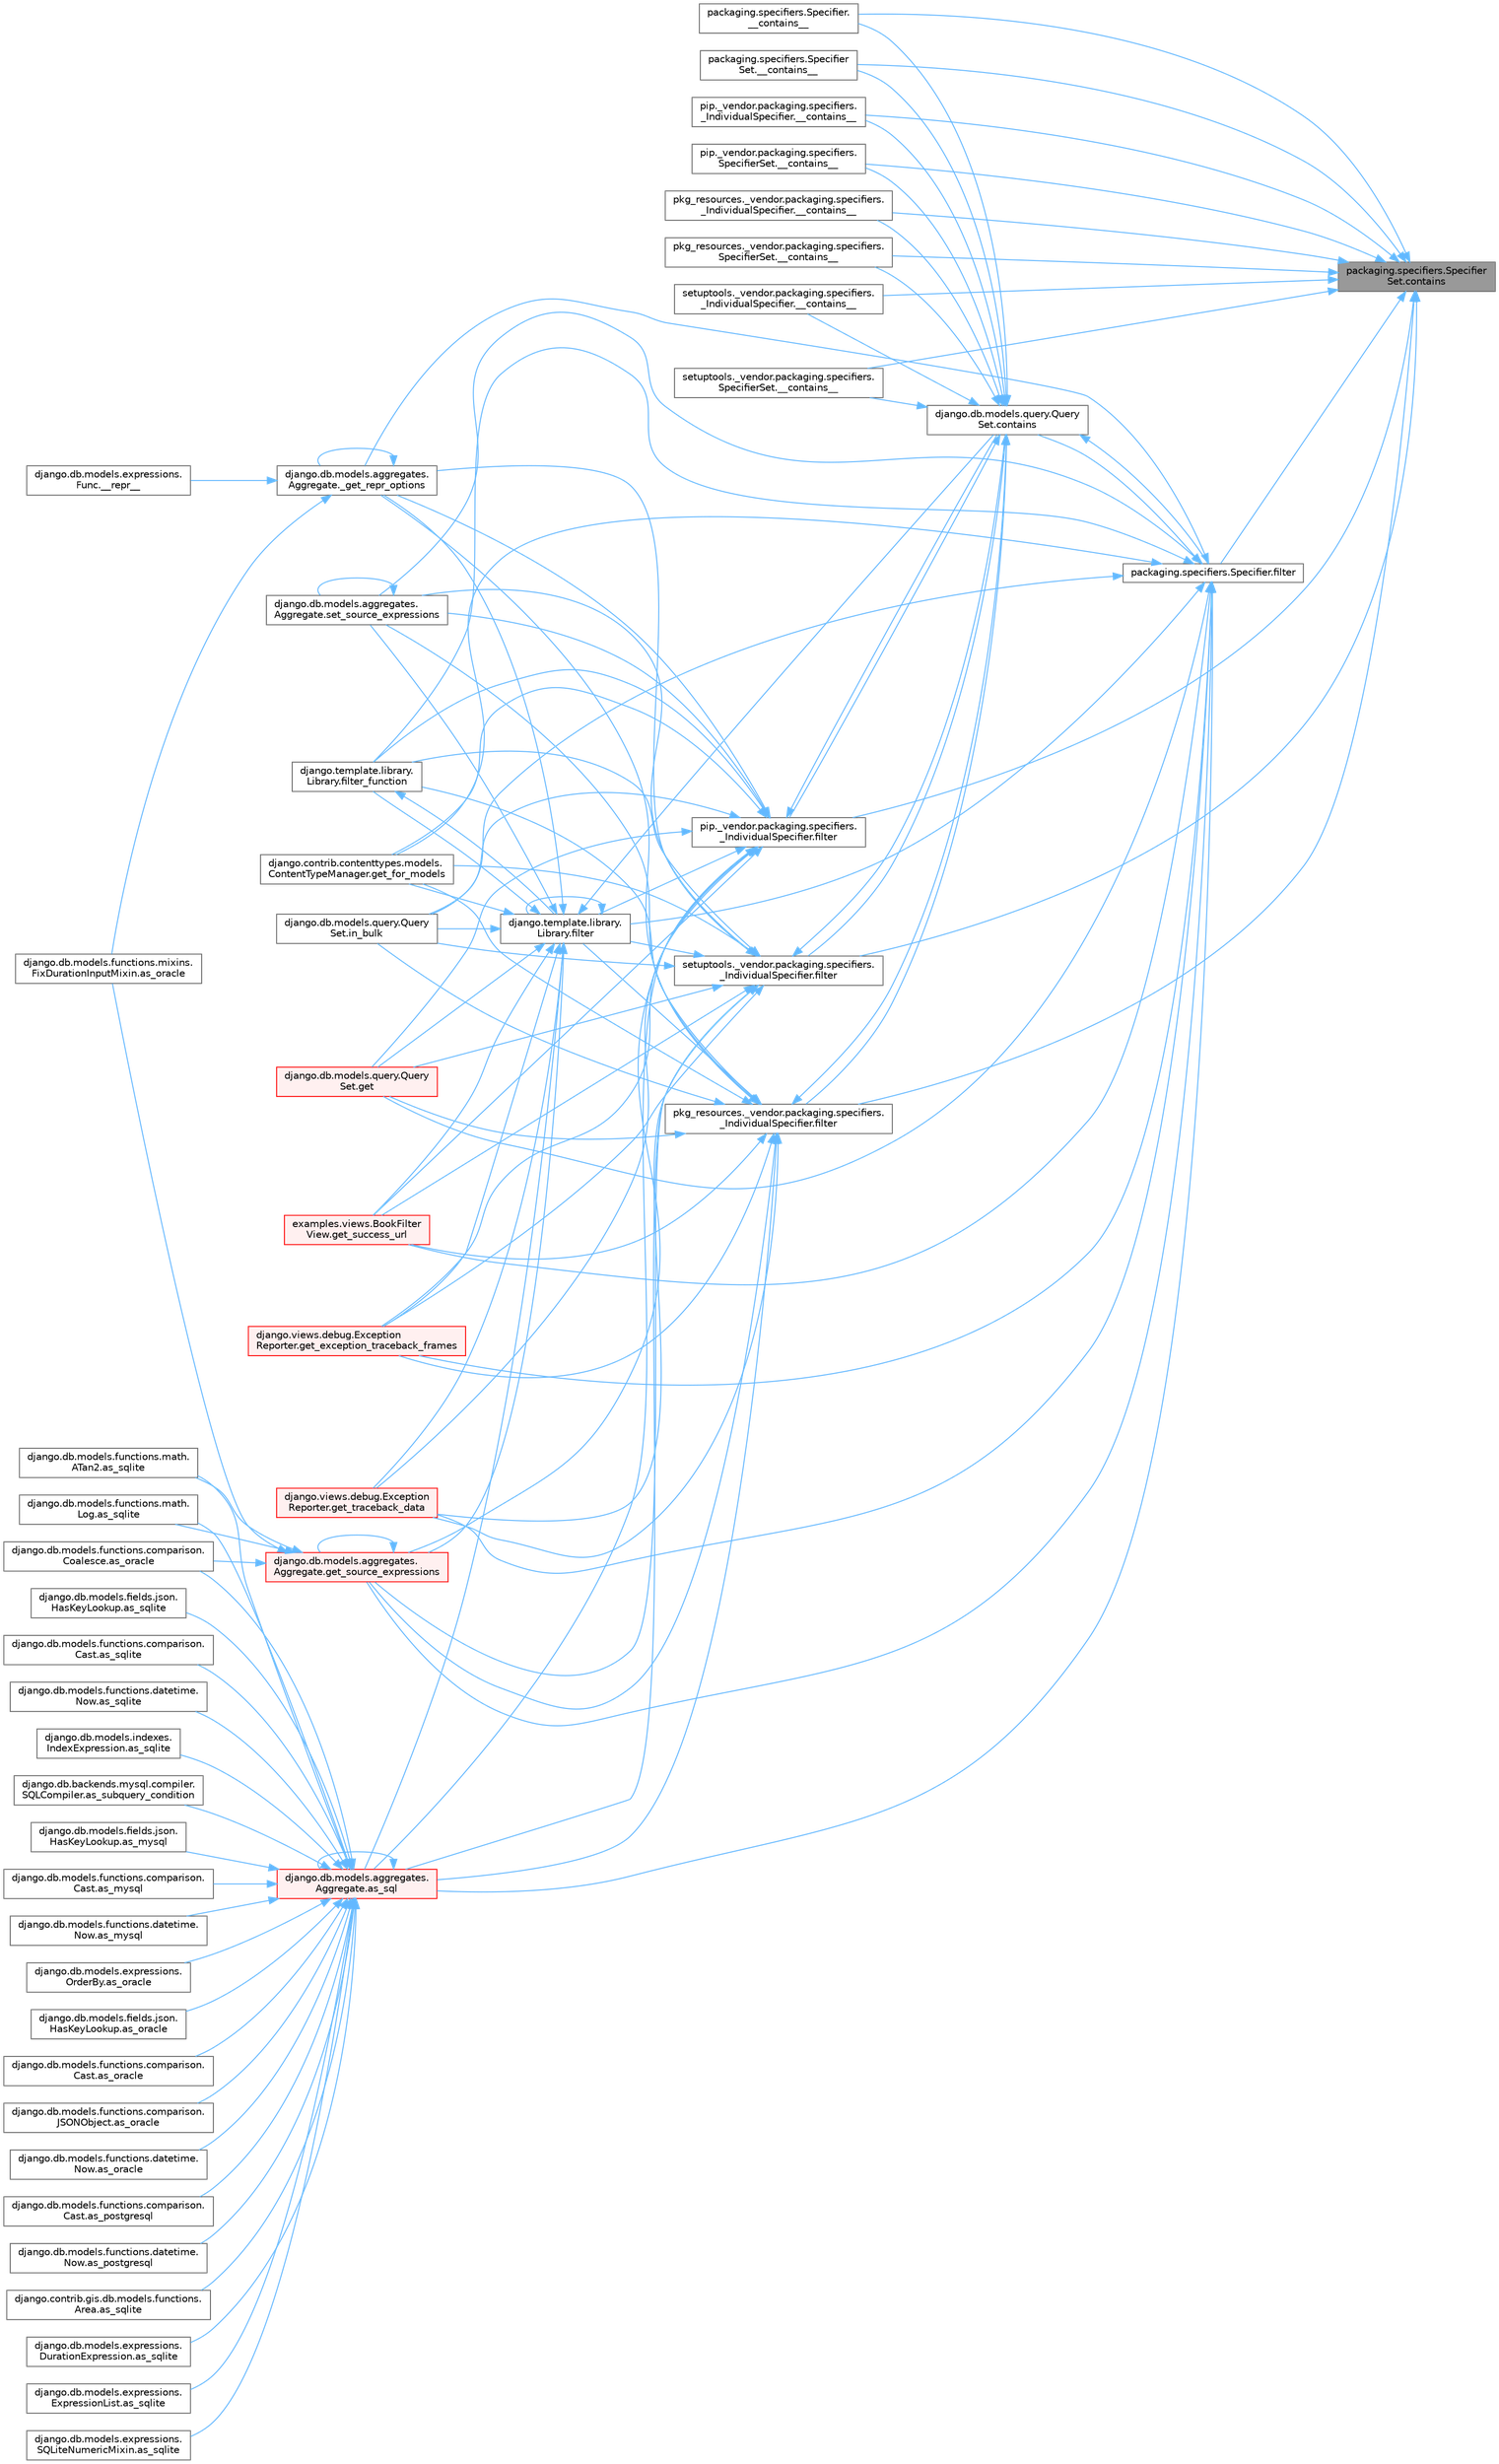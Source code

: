 digraph "packaging.specifiers.SpecifierSet.contains"
{
 // LATEX_PDF_SIZE
  bgcolor="transparent";
  edge [fontname=Helvetica,fontsize=10,labelfontname=Helvetica,labelfontsize=10];
  node [fontname=Helvetica,fontsize=10,shape=box,height=0.2,width=0.4];
  rankdir="RL";
  Node1 [id="Node000001",label="packaging.specifiers.Specifier\lSet.contains",height=0.2,width=0.4,color="gray40", fillcolor="grey60", style="filled", fontcolor="black",tooltip=" "];
  Node1 -> Node2 [id="edge1_Node000001_Node000002",dir="back",color="steelblue1",style="solid",tooltip=" "];
  Node2 [id="Node000002",label="packaging.specifiers.Specifier.\l__contains__",height=0.2,width=0.4,color="grey40", fillcolor="white", style="filled",URL="$classpackaging_1_1specifiers_1_1_specifier.html#adc6d0f14bb1eff89499eea42047f3ba1",tooltip=" "];
  Node1 -> Node3 [id="edge2_Node000001_Node000003",dir="back",color="steelblue1",style="solid",tooltip=" "];
  Node3 [id="Node000003",label="packaging.specifiers.Specifier\lSet.__contains__",height=0.2,width=0.4,color="grey40", fillcolor="white", style="filled",URL="$classpackaging_1_1specifiers_1_1_specifier_set.html#afe431232e3df02a4ebec8ed882319eb4",tooltip=" "];
  Node1 -> Node4 [id="edge3_Node000001_Node000004",dir="back",color="steelblue1",style="solid",tooltip=" "];
  Node4 [id="Node000004",label="pip._vendor.packaging.specifiers.\l_IndividualSpecifier.__contains__",height=0.2,width=0.4,color="grey40", fillcolor="white", style="filled",URL="$classpip_1_1__vendor_1_1packaging_1_1specifiers_1_1___individual_specifier.html#a838b430af2f5ab5d2241a7c0bdd0e99e",tooltip=" "];
  Node1 -> Node5 [id="edge4_Node000001_Node000005",dir="back",color="steelblue1",style="solid",tooltip=" "];
  Node5 [id="Node000005",label="pip._vendor.packaging.specifiers.\lSpecifierSet.__contains__",height=0.2,width=0.4,color="grey40", fillcolor="white", style="filled",URL="$classpip_1_1__vendor_1_1packaging_1_1specifiers_1_1_specifier_set.html#a6129bfedcd20834661d4883f7fbaed86",tooltip=" "];
  Node1 -> Node6 [id="edge5_Node000001_Node000006",dir="back",color="steelblue1",style="solid",tooltip=" "];
  Node6 [id="Node000006",label="pkg_resources._vendor.packaging.specifiers.\l_IndividualSpecifier.__contains__",height=0.2,width=0.4,color="grey40", fillcolor="white", style="filled",URL="$classpkg__resources_1_1__vendor_1_1packaging_1_1specifiers_1_1___individual_specifier.html#a2370a23a1faa6987b992d9e69069aa6b",tooltip=" "];
  Node1 -> Node7 [id="edge6_Node000001_Node000007",dir="back",color="steelblue1",style="solid",tooltip=" "];
  Node7 [id="Node000007",label="pkg_resources._vendor.packaging.specifiers.\lSpecifierSet.__contains__",height=0.2,width=0.4,color="grey40", fillcolor="white", style="filled",URL="$classpkg__resources_1_1__vendor_1_1packaging_1_1specifiers_1_1_specifier_set.html#aad5022ca5dea895ec350e338ba308529",tooltip=" "];
  Node1 -> Node8 [id="edge7_Node000001_Node000008",dir="back",color="steelblue1",style="solid",tooltip=" "];
  Node8 [id="Node000008",label="setuptools._vendor.packaging.specifiers.\l_IndividualSpecifier.__contains__",height=0.2,width=0.4,color="grey40", fillcolor="white", style="filled",URL="$classsetuptools_1_1__vendor_1_1packaging_1_1specifiers_1_1___individual_specifier.html#aff90cdb7b48e1e261461d10f6bbe8c5e",tooltip=" "];
  Node1 -> Node9 [id="edge8_Node000001_Node000009",dir="back",color="steelblue1",style="solid",tooltip=" "];
  Node9 [id="Node000009",label="setuptools._vendor.packaging.specifiers.\lSpecifierSet.__contains__",height=0.2,width=0.4,color="grey40", fillcolor="white", style="filled",URL="$classsetuptools_1_1__vendor_1_1packaging_1_1specifiers_1_1_specifier_set.html#a44a6f0f6a924c5c4fb150fff13c089c6",tooltip=" "];
  Node1 -> Node10 [id="edge9_Node000001_Node000010",dir="back",color="steelblue1",style="solid",tooltip=" "];
  Node10 [id="Node000010",label="packaging.specifiers.Specifier.filter",height=0.2,width=0.4,color="grey40", fillcolor="white", style="filled",URL="$classpackaging_1_1specifiers_1_1_specifier.html#a22d9e14c5343d89e742b098b6d7997f7",tooltip=" "];
  Node10 -> Node11 [id="edge10_Node000010_Node000011",dir="back",color="steelblue1",style="solid",tooltip=" "];
  Node11 [id="Node000011",label="django.db.models.aggregates.\lAggregate._get_repr_options",height=0.2,width=0.4,color="grey40", fillcolor="white", style="filled",URL="$classdjango_1_1db_1_1models_1_1aggregates_1_1_aggregate.html#a9256cb09b47d2922447ef2d7e78a9cc7",tooltip=" "];
  Node11 -> Node12 [id="edge11_Node000011_Node000012",dir="back",color="steelblue1",style="solid",tooltip=" "];
  Node12 [id="Node000012",label="django.db.models.expressions.\lFunc.__repr__",height=0.2,width=0.4,color="grey40", fillcolor="white", style="filled",URL="$classdjango_1_1db_1_1models_1_1expressions_1_1_func.html#ad1ef3800339ee0fc7cb10de00f83dc79",tooltip=" "];
  Node11 -> Node11 [id="edge12_Node000011_Node000011",dir="back",color="steelblue1",style="solid",tooltip=" "];
  Node11 -> Node13 [id="edge13_Node000011_Node000013",dir="back",color="steelblue1",style="solid",tooltip=" "];
  Node13 [id="Node000013",label="django.db.models.functions.mixins.\lFixDurationInputMixin.as_oracle",height=0.2,width=0.4,color="grey40", fillcolor="white", style="filled",URL="$classdjango_1_1db_1_1models_1_1functions_1_1mixins_1_1_fix_duration_input_mixin.html#a2e5d6957724a89d03541cc897b6e6e53",tooltip=" "];
  Node10 -> Node14 [id="edge14_Node000010_Node000014",dir="back",color="steelblue1",style="solid",tooltip=" "];
  Node14 [id="Node000014",label="django.db.models.aggregates.\lAggregate.as_sql",height=0.2,width=0.4,color="red", fillcolor="#FFF0F0", style="filled",URL="$classdjango_1_1db_1_1models_1_1aggregates_1_1_aggregate.html#aeb213202f480fabf5956d513efab08d6",tooltip=" "];
  Node14 -> Node15 [id="edge15_Node000014_Node000015",dir="back",color="steelblue1",style="solid",tooltip=" "];
  Node15 [id="Node000015",label="django.db.models.fields.json.\lHasKeyLookup.as_mysql",height=0.2,width=0.4,color="grey40", fillcolor="white", style="filled",URL="$classdjango_1_1db_1_1models_1_1fields_1_1json_1_1_has_key_lookup.html#a10f67427287f2c0ea32513ca6f481e96",tooltip=" "];
  Node14 -> Node16 [id="edge16_Node000014_Node000016",dir="back",color="steelblue1",style="solid",tooltip=" "];
  Node16 [id="Node000016",label="django.db.models.functions.comparison.\lCast.as_mysql",height=0.2,width=0.4,color="grey40", fillcolor="white", style="filled",URL="$classdjango_1_1db_1_1models_1_1functions_1_1comparison_1_1_cast.html#a447737891e955909c6a381529a67a84e",tooltip=" "];
  Node14 -> Node17 [id="edge17_Node000014_Node000017",dir="back",color="steelblue1",style="solid",tooltip=" "];
  Node17 [id="Node000017",label="django.db.models.functions.datetime.\lNow.as_mysql",height=0.2,width=0.4,color="grey40", fillcolor="white", style="filled",URL="$classdjango_1_1db_1_1models_1_1functions_1_1datetime_1_1_now.html#a070a9334fb198086c0c4e96e9725d92b",tooltip=" "];
  Node14 -> Node18 [id="edge18_Node000014_Node000018",dir="back",color="steelblue1",style="solid",tooltip=" "];
  Node18 [id="Node000018",label="django.db.models.expressions.\lOrderBy.as_oracle",height=0.2,width=0.4,color="grey40", fillcolor="white", style="filled",URL="$classdjango_1_1db_1_1models_1_1expressions_1_1_order_by.html#af9b6ede9b0df85d6bcf54f983b3a8f6a",tooltip=" "];
  Node14 -> Node19 [id="edge19_Node000014_Node000019",dir="back",color="steelblue1",style="solid",tooltip=" "];
  Node19 [id="Node000019",label="django.db.models.fields.json.\lHasKeyLookup.as_oracle",height=0.2,width=0.4,color="grey40", fillcolor="white", style="filled",URL="$classdjango_1_1db_1_1models_1_1fields_1_1json_1_1_has_key_lookup.html#afbb88aa4fb23b3ec3acdc695c2f52398",tooltip=" "];
  Node14 -> Node20 [id="edge20_Node000014_Node000020",dir="back",color="steelblue1",style="solid",tooltip=" "];
  Node20 [id="Node000020",label="django.db.models.functions.comparison.\lCast.as_oracle",height=0.2,width=0.4,color="grey40", fillcolor="white", style="filled",URL="$classdjango_1_1db_1_1models_1_1functions_1_1comparison_1_1_cast.html#ad466cd7ca85dc257d9e2718f41a263ec",tooltip=" "];
  Node14 -> Node21 [id="edge21_Node000014_Node000021",dir="back",color="steelblue1",style="solid",tooltip=" "];
  Node21 [id="Node000021",label="django.db.models.functions.comparison.\lCoalesce.as_oracle",height=0.2,width=0.4,color="grey40", fillcolor="white", style="filled",URL="$classdjango_1_1db_1_1models_1_1functions_1_1comparison_1_1_coalesce.html#a1bbeea180ef3ef4d8ba5d51d33d6ef85",tooltip=" "];
  Node14 -> Node22 [id="edge22_Node000014_Node000022",dir="back",color="steelblue1",style="solid",tooltip=" "];
  Node22 [id="Node000022",label="django.db.models.functions.comparison.\lJSONObject.as_oracle",height=0.2,width=0.4,color="grey40", fillcolor="white", style="filled",URL="$classdjango_1_1db_1_1models_1_1functions_1_1comparison_1_1_j_s_o_n_object.html#a4b4fa1161d27b0a9bbbdd0370e9af364",tooltip=" "];
  Node14 -> Node23 [id="edge23_Node000014_Node000023",dir="back",color="steelblue1",style="solid",tooltip=" "];
  Node23 [id="Node000023",label="django.db.models.functions.datetime.\lNow.as_oracle",height=0.2,width=0.4,color="grey40", fillcolor="white", style="filled",URL="$classdjango_1_1db_1_1models_1_1functions_1_1datetime_1_1_now.html#ad5e1ae918a5c4d39f675f98280440538",tooltip=" "];
  Node14 -> Node24 [id="edge24_Node000014_Node000024",dir="back",color="steelblue1",style="solid",tooltip=" "];
  Node24 [id="Node000024",label="django.db.models.functions.comparison.\lCast.as_postgresql",height=0.2,width=0.4,color="grey40", fillcolor="white", style="filled",URL="$classdjango_1_1db_1_1models_1_1functions_1_1comparison_1_1_cast.html#ae51aa6aa6fe8ca7064d8bca2f8e05188",tooltip=" "];
  Node14 -> Node25 [id="edge25_Node000014_Node000025",dir="back",color="steelblue1",style="solid",tooltip=" "];
  Node25 [id="Node000025",label="django.db.models.functions.datetime.\lNow.as_postgresql",height=0.2,width=0.4,color="grey40", fillcolor="white", style="filled",URL="$classdjango_1_1db_1_1models_1_1functions_1_1datetime_1_1_now.html#af1402a88867fc6d69f3f56f655f37fca",tooltip=" "];
  Node14 -> Node14 [id="edge26_Node000014_Node000014",dir="back",color="steelblue1",style="solid",tooltip=" "];
  Node14 -> Node26 [id="edge27_Node000014_Node000026",dir="back",color="steelblue1",style="solid",tooltip=" "];
  Node26 [id="Node000026",label="django.contrib.gis.db.models.functions.\lArea.as_sqlite",height=0.2,width=0.4,color="grey40", fillcolor="white", style="filled",URL="$classdjango_1_1contrib_1_1gis_1_1db_1_1models_1_1functions_1_1_area.html#ab8bfa3d35d4368e04318069dd28bd2ca",tooltip=" "];
  Node14 -> Node27 [id="edge28_Node000014_Node000027",dir="back",color="steelblue1",style="solid",tooltip=" "];
  Node27 [id="Node000027",label="django.db.models.expressions.\lDurationExpression.as_sqlite",height=0.2,width=0.4,color="grey40", fillcolor="white", style="filled",URL="$classdjango_1_1db_1_1models_1_1expressions_1_1_duration_expression.html#a5f33f70ca03904ce9b2e9824652e9fff",tooltip=" "];
  Node14 -> Node28 [id="edge29_Node000014_Node000028",dir="back",color="steelblue1",style="solid",tooltip=" "];
  Node28 [id="Node000028",label="django.db.models.expressions.\lExpressionList.as_sqlite",height=0.2,width=0.4,color="grey40", fillcolor="white", style="filled",URL="$classdjango_1_1db_1_1models_1_1expressions_1_1_expression_list.html#ae577275a98dec786535830e8d24aa13e",tooltip=" "];
  Node14 -> Node29 [id="edge30_Node000014_Node000029",dir="back",color="steelblue1",style="solid",tooltip=" "];
  Node29 [id="Node000029",label="django.db.models.expressions.\lSQLiteNumericMixin.as_sqlite",height=0.2,width=0.4,color="grey40", fillcolor="white", style="filled",URL="$classdjango_1_1db_1_1models_1_1expressions_1_1_s_q_lite_numeric_mixin.html#a7c649b97074b00e095c4ee2b3bc62482",tooltip=" "];
  Node14 -> Node30 [id="edge31_Node000014_Node000030",dir="back",color="steelblue1",style="solid",tooltip=" "];
  Node30 [id="Node000030",label="django.db.models.fields.json.\lHasKeyLookup.as_sqlite",height=0.2,width=0.4,color="grey40", fillcolor="white", style="filled",URL="$classdjango_1_1db_1_1models_1_1fields_1_1json_1_1_has_key_lookup.html#aaa01efd0fa197e203c40f6f05b000141",tooltip=" "];
  Node14 -> Node31 [id="edge32_Node000014_Node000031",dir="back",color="steelblue1",style="solid",tooltip=" "];
  Node31 [id="Node000031",label="django.db.models.functions.comparison.\lCast.as_sqlite",height=0.2,width=0.4,color="grey40", fillcolor="white", style="filled",URL="$classdjango_1_1db_1_1models_1_1functions_1_1comparison_1_1_cast.html#a1943b51797a168ff6a3ad37005086d8c",tooltip=" "];
  Node14 -> Node32 [id="edge33_Node000014_Node000032",dir="back",color="steelblue1",style="solid",tooltip=" "];
  Node32 [id="Node000032",label="django.db.models.functions.datetime.\lNow.as_sqlite",height=0.2,width=0.4,color="grey40", fillcolor="white", style="filled",URL="$classdjango_1_1db_1_1models_1_1functions_1_1datetime_1_1_now.html#a5525700866738572645141dd6f2ef41c",tooltip=" "];
  Node14 -> Node33 [id="edge34_Node000014_Node000033",dir="back",color="steelblue1",style="solid",tooltip=" "];
  Node33 [id="Node000033",label="django.db.models.functions.math.\lATan2.as_sqlite",height=0.2,width=0.4,color="grey40", fillcolor="white", style="filled",URL="$classdjango_1_1db_1_1models_1_1functions_1_1math_1_1_a_tan2.html#ac343d11000341dfc431de19f416ea4b6",tooltip=" "];
  Node14 -> Node34 [id="edge35_Node000014_Node000034",dir="back",color="steelblue1",style="solid",tooltip=" "];
  Node34 [id="Node000034",label="django.db.models.functions.math.\lLog.as_sqlite",height=0.2,width=0.4,color="grey40", fillcolor="white", style="filled",URL="$classdjango_1_1db_1_1models_1_1functions_1_1math_1_1_log.html#afcc146563033738d87dd1dc17d005111",tooltip=" "];
  Node14 -> Node35 [id="edge36_Node000014_Node000035",dir="back",color="steelblue1",style="solid",tooltip=" "];
  Node35 [id="Node000035",label="django.db.models.indexes.\lIndexExpression.as_sqlite",height=0.2,width=0.4,color="grey40", fillcolor="white", style="filled",URL="$classdjango_1_1db_1_1models_1_1indexes_1_1_index_expression.html#af6e5b161cb97d0b8bce944455e8e0d53",tooltip=" "];
  Node14 -> Node36 [id="edge37_Node000014_Node000036",dir="back",color="steelblue1",style="solid",tooltip=" "];
  Node36 [id="Node000036",label="django.db.backends.mysql.compiler.\lSQLCompiler.as_subquery_condition",height=0.2,width=0.4,color="grey40", fillcolor="white", style="filled",URL="$classdjango_1_1db_1_1backends_1_1mysql_1_1compiler_1_1_s_q_l_compiler.html#ab79da4712a24ed75ce13002a54fe8d46",tooltip=" "];
  Node10 -> Node43 [id="edge38_Node000010_Node000043",dir="back",color="steelblue1",style="solid",tooltip=" "];
  Node43 [id="Node000043",label="django.db.models.query.Query\lSet.contains",height=0.2,width=0.4,color="grey40", fillcolor="white", style="filled",URL="$classdjango_1_1db_1_1models_1_1query_1_1_query_set.html#a242e569a4bce6723adc3e71fdc69b70f",tooltip=" "];
  Node43 -> Node2 [id="edge39_Node000043_Node000002",dir="back",color="steelblue1",style="solid",tooltip=" "];
  Node43 -> Node3 [id="edge40_Node000043_Node000003",dir="back",color="steelblue1",style="solid",tooltip=" "];
  Node43 -> Node4 [id="edge41_Node000043_Node000004",dir="back",color="steelblue1",style="solid",tooltip=" "];
  Node43 -> Node5 [id="edge42_Node000043_Node000005",dir="back",color="steelblue1",style="solid",tooltip=" "];
  Node43 -> Node6 [id="edge43_Node000043_Node000006",dir="back",color="steelblue1",style="solid",tooltip=" "];
  Node43 -> Node7 [id="edge44_Node000043_Node000007",dir="back",color="steelblue1",style="solid",tooltip=" "];
  Node43 -> Node8 [id="edge45_Node000043_Node000008",dir="back",color="steelblue1",style="solid",tooltip=" "];
  Node43 -> Node9 [id="edge46_Node000043_Node000009",dir="back",color="steelblue1",style="solid",tooltip=" "];
  Node43 -> Node10 [id="edge47_Node000043_Node000010",dir="back",color="steelblue1",style="solid",tooltip=" "];
  Node43 -> Node44 [id="edge48_Node000043_Node000044",dir="back",color="steelblue1",style="solid",tooltip=" "];
  Node44 [id="Node000044",label="pip._vendor.packaging.specifiers.\l_IndividualSpecifier.filter",height=0.2,width=0.4,color="grey40", fillcolor="white", style="filled",URL="$classpip_1_1__vendor_1_1packaging_1_1specifiers_1_1___individual_specifier.html#a6203976cfa5ddd6a1f47f8dfe0669fd7",tooltip=" "];
  Node44 -> Node11 [id="edge49_Node000044_Node000011",dir="back",color="steelblue1",style="solid",tooltip=" "];
  Node44 -> Node14 [id="edge50_Node000044_Node000014",dir="back",color="steelblue1",style="solid",tooltip=" "];
  Node44 -> Node43 [id="edge51_Node000044_Node000043",dir="back",color="steelblue1",style="solid",tooltip=" "];
  Node44 -> Node45 [id="edge52_Node000044_Node000045",dir="back",color="steelblue1",style="solid",tooltip=" "];
  Node45 [id="Node000045",label="django.template.library.\lLibrary.filter",height=0.2,width=0.4,color="grey40", fillcolor="white", style="filled",URL="$classdjango_1_1template_1_1library_1_1_library.html#ac67bb1211ffc0354d5bf33029a58aa43",tooltip=" "];
  Node45 -> Node11 [id="edge53_Node000045_Node000011",dir="back",color="steelblue1",style="solid",tooltip=" "];
  Node45 -> Node14 [id="edge54_Node000045_Node000014",dir="back",color="steelblue1",style="solid",tooltip=" "];
  Node45 -> Node43 [id="edge55_Node000045_Node000043",dir="back",color="steelblue1",style="solid",tooltip=" "];
  Node45 -> Node45 [id="edge56_Node000045_Node000045",dir="back",color="steelblue1",style="solid",tooltip=" "];
  Node45 -> Node46 [id="edge57_Node000045_Node000046",dir="back",color="steelblue1",style="solid",tooltip=" "];
  Node46 [id="Node000046",label="django.template.library.\lLibrary.filter_function",height=0.2,width=0.4,color="grey40", fillcolor="white", style="filled",URL="$classdjango_1_1template_1_1library_1_1_library.html#ac31ca4b9799430f0623aea9d177a04dc",tooltip=" "];
  Node46 -> Node45 [id="edge58_Node000046_Node000045",dir="back",color="steelblue1",style="solid",tooltip=" "];
  Node45 -> Node47 [id="edge59_Node000045_Node000047",dir="back",color="steelblue1",style="solid",tooltip=" "];
  Node47 [id="Node000047",label="django.db.models.query.Query\lSet.get",height=0.2,width=0.4,color="red", fillcolor="#FFF0F0", style="filled",URL="$classdjango_1_1db_1_1models_1_1query_1_1_query_set.html#afe9afa909843984d4fa4c2555f0f1310",tooltip=" "];
  Node45 -> Node2610 [id="edge60_Node000045_Node002610",dir="back",color="steelblue1",style="solid",tooltip=" "];
  Node2610 [id="Node002610",label="django.views.debug.Exception\lReporter.get_exception_traceback_frames",height=0.2,width=0.4,color="red", fillcolor="#FFF0F0", style="filled",URL="$classdjango_1_1views_1_1debug_1_1_exception_reporter.html#a326b08b3941038a5504f8e0a846bae68",tooltip=" "];
  Node45 -> Node694 [id="edge61_Node000045_Node000694",dir="back",color="steelblue1",style="solid",tooltip=" "];
  Node694 [id="Node000694",label="django.contrib.contenttypes.models.\lContentTypeManager.get_for_models",height=0.2,width=0.4,color="grey40", fillcolor="white", style="filled",URL="$classdjango_1_1contrib_1_1contenttypes_1_1models_1_1_content_type_manager.html#a541a2e215680799739b6f8c1b19ddda4",tooltip=" "];
  Node45 -> Node2612 [id="edge62_Node000045_Node002612",dir="back",color="steelblue1",style="solid",tooltip=" "];
  Node2612 [id="Node002612",label="django.db.models.aggregates.\lAggregate.get_source_expressions",height=0.2,width=0.4,color="red", fillcolor="#FFF0F0", style="filled",URL="$classdjango_1_1db_1_1models_1_1aggregates_1_1_aggregate.html#a4a47839518c013f780a931e4bcf2d4f1",tooltip=" "];
  Node2612 -> Node21 [id="edge63_Node002612_Node000021",dir="back",color="steelblue1",style="solid",tooltip=" "];
  Node2612 -> Node13 [id="edge64_Node002612_Node000013",dir="back",color="steelblue1",style="solid",tooltip=" "];
  Node2612 -> Node33 [id="edge65_Node002612_Node000033",dir="back",color="steelblue1",style="solid",tooltip=" "];
  Node2612 -> Node34 [id="edge66_Node002612_Node000034",dir="back",color="steelblue1",style="solid",tooltip=" "];
  Node2612 -> Node2612 [id="edge67_Node002612_Node002612",dir="back",color="steelblue1",style="solid",tooltip=" "];
  Node45 -> Node2614 [id="edge68_Node000045_Node002614",dir="back",color="steelblue1",style="solid",tooltip=" "];
  Node2614 [id="Node002614",label="examples.views.BookFilter\lView.get_success_url",height=0.2,width=0.4,color="red", fillcolor="#FFF0F0", style="filled",URL="$classexamples_1_1views_1_1_book_filter_view.html#aa2850ac24b9acf2933ac3db160ee5a56",tooltip=" "];
  Node45 -> Node158 [id="edge69_Node000045_Node000158",dir="back",color="steelblue1",style="solid",tooltip=" "];
  Node158 [id="Node000158",label="django.views.debug.Exception\lReporter.get_traceback_data",height=0.2,width=0.4,color="red", fillcolor="#FFF0F0", style="filled",URL="$classdjango_1_1views_1_1debug_1_1_exception_reporter.html#ada9d00ba4c901b186db405e92ebbc211",tooltip=" "];
  Node45 -> Node2615 [id="edge70_Node000045_Node002615",dir="back",color="steelblue1",style="solid",tooltip=" "];
  Node2615 [id="Node002615",label="django.db.models.query.Query\lSet.in_bulk",height=0.2,width=0.4,color="grey40", fillcolor="white", style="filled",URL="$classdjango_1_1db_1_1models_1_1query_1_1_query_set.html#a5958a37586e4e5a39b6b2f8e3fa65d86",tooltip=" "];
  Node45 -> Node2616 [id="edge71_Node000045_Node002616",dir="back",color="steelblue1",style="solid",tooltip=" "];
  Node2616 [id="Node002616",label="django.db.models.aggregates.\lAggregate.set_source_expressions",height=0.2,width=0.4,color="grey40", fillcolor="white", style="filled",URL="$classdjango_1_1db_1_1models_1_1aggregates_1_1_aggregate.html#ae123c87f582b2a3de60590013454b69f",tooltip=" "];
  Node2616 -> Node2616 [id="edge72_Node002616_Node002616",dir="back",color="steelblue1",style="solid",tooltip=" "];
  Node44 -> Node46 [id="edge73_Node000044_Node000046",dir="back",color="steelblue1",style="solid",tooltip=" "];
  Node44 -> Node47 [id="edge74_Node000044_Node000047",dir="back",color="steelblue1",style="solid",tooltip=" "];
  Node44 -> Node2610 [id="edge75_Node000044_Node002610",dir="back",color="steelblue1",style="solid",tooltip=" "];
  Node44 -> Node694 [id="edge76_Node000044_Node000694",dir="back",color="steelblue1",style="solid",tooltip=" "];
  Node44 -> Node2612 [id="edge77_Node000044_Node002612",dir="back",color="steelblue1",style="solid",tooltip=" "];
  Node44 -> Node2614 [id="edge78_Node000044_Node002614",dir="back",color="steelblue1",style="solid",tooltip=" "];
  Node44 -> Node158 [id="edge79_Node000044_Node000158",dir="back",color="steelblue1",style="solid",tooltip=" "];
  Node44 -> Node2615 [id="edge80_Node000044_Node002615",dir="back",color="steelblue1",style="solid",tooltip=" "];
  Node44 -> Node2616 [id="edge81_Node000044_Node002616",dir="back",color="steelblue1",style="solid",tooltip=" "];
  Node43 -> Node3177 [id="edge82_Node000043_Node003177",dir="back",color="steelblue1",style="solid",tooltip=" "];
  Node3177 [id="Node003177",label="pkg_resources._vendor.packaging.specifiers.\l_IndividualSpecifier.filter",height=0.2,width=0.4,color="grey40", fillcolor="white", style="filled",URL="$classpkg__resources_1_1__vendor_1_1packaging_1_1specifiers_1_1___individual_specifier.html#ad284c0e05b23f4b6838266492c00fc3e",tooltip=" "];
  Node3177 -> Node11 [id="edge83_Node003177_Node000011",dir="back",color="steelblue1",style="solid",tooltip=" "];
  Node3177 -> Node14 [id="edge84_Node003177_Node000014",dir="back",color="steelblue1",style="solid",tooltip=" "];
  Node3177 -> Node43 [id="edge85_Node003177_Node000043",dir="back",color="steelblue1",style="solid",tooltip=" "];
  Node3177 -> Node45 [id="edge86_Node003177_Node000045",dir="back",color="steelblue1",style="solid",tooltip=" "];
  Node3177 -> Node46 [id="edge87_Node003177_Node000046",dir="back",color="steelblue1",style="solid",tooltip=" "];
  Node3177 -> Node47 [id="edge88_Node003177_Node000047",dir="back",color="steelblue1",style="solid",tooltip=" "];
  Node3177 -> Node2610 [id="edge89_Node003177_Node002610",dir="back",color="steelblue1",style="solid",tooltip=" "];
  Node3177 -> Node694 [id="edge90_Node003177_Node000694",dir="back",color="steelblue1",style="solid",tooltip=" "];
  Node3177 -> Node2612 [id="edge91_Node003177_Node002612",dir="back",color="steelblue1",style="solid",tooltip=" "];
  Node3177 -> Node2614 [id="edge92_Node003177_Node002614",dir="back",color="steelblue1",style="solid",tooltip=" "];
  Node3177 -> Node158 [id="edge93_Node003177_Node000158",dir="back",color="steelblue1",style="solid",tooltip=" "];
  Node3177 -> Node2615 [id="edge94_Node003177_Node002615",dir="back",color="steelblue1",style="solid",tooltip=" "];
  Node3177 -> Node2616 [id="edge95_Node003177_Node002616",dir="back",color="steelblue1",style="solid",tooltip=" "];
  Node43 -> Node3178 [id="edge96_Node000043_Node003178",dir="back",color="steelblue1",style="solid",tooltip=" "];
  Node3178 [id="Node003178",label="setuptools._vendor.packaging.specifiers.\l_IndividualSpecifier.filter",height=0.2,width=0.4,color="grey40", fillcolor="white", style="filled",URL="$classsetuptools_1_1__vendor_1_1packaging_1_1specifiers_1_1___individual_specifier.html#a7f35b396bffe2a5276887eda17fd660b",tooltip=" "];
  Node3178 -> Node11 [id="edge97_Node003178_Node000011",dir="back",color="steelblue1",style="solid",tooltip=" "];
  Node3178 -> Node14 [id="edge98_Node003178_Node000014",dir="back",color="steelblue1",style="solid",tooltip=" "];
  Node3178 -> Node43 [id="edge99_Node003178_Node000043",dir="back",color="steelblue1",style="solid",tooltip=" "];
  Node3178 -> Node45 [id="edge100_Node003178_Node000045",dir="back",color="steelblue1",style="solid",tooltip=" "];
  Node3178 -> Node46 [id="edge101_Node003178_Node000046",dir="back",color="steelblue1",style="solid",tooltip=" "];
  Node3178 -> Node47 [id="edge102_Node003178_Node000047",dir="back",color="steelblue1",style="solid",tooltip=" "];
  Node3178 -> Node2610 [id="edge103_Node003178_Node002610",dir="back",color="steelblue1",style="solid",tooltip=" "];
  Node3178 -> Node694 [id="edge104_Node003178_Node000694",dir="back",color="steelblue1",style="solid",tooltip=" "];
  Node3178 -> Node2612 [id="edge105_Node003178_Node002612",dir="back",color="steelblue1",style="solid",tooltip=" "];
  Node3178 -> Node2614 [id="edge106_Node003178_Node002614",dir="back",color="steelblue1",style="solid",tooltip=" "];
  Node3178 -> Node158 [id="edge107_Node003178_Node000158",dir="back",color="steelblue1",style="solid",tooltip=" "];
  Node3178 -> Node2615 [id="edge108_Node003178_Node002615",dir="back",color="steelblue1",style="solid",tooltip=" "];
  Node3178 -> Node2616 [id="edge109_Node003178_Node002616",dir="back",color="steelblue1",style="solid",tooltip=" "];
  Node10 -> Node45 [id="edge110_Node000010_Node000045",dir="back",color="steelblue1",style="solid",tooltip=" "];
  Node10 -> Node46 [id="edge111_Node000010_Node000046",dir="back",color="steelblue1",style="solid",tooltip=" "];
  Node10 -> Node47 [id="edge112_Node000010_Node000047",dir="back",color="steelblue1",style="solid",tooltip=" "];
  Node10 -> Node2610 [id="edge113_Node000010_Node002610",dir="back",color="steelblue1",style="solid",tooltip=" "];
  Node10 -> Node694 [id="edge114_Node000010_Node000694",dir="back",color="steelblue1",style="solid",tooltip=" "];
  Node10 -> Node2612 [id="edge115_Node000010_Node002612",dir="back",color="steelblue1",style="solid",tooltip=" "];
  Node10 -> Node2614 [id="edge116_Node000010_Node002614",dir="back",color="steelblue1",style="solid",tooltip=" "];
  Node10 -> Node158 [id="edge117_Node000010_Node000158",dir="back",color="steelblue1",style="solid",tooltip=" "];
  Node10 -> Node2615 [id="edge118_Node000010_Node002615",dir="back",color="steelblue1",style="solid",tooltip=" "];
  Node10 -> Node2616 [id="edge119_Node000010_Node002616",dir="back",color="steelblue1",style="solid",tooltip=" "];
  Node1 -> Node44 [id="edge120_Node000001_Node000044",dir="back",color="steelblue1",style="solid",tooltip=" "];
  Node1 -> Node3177 [id="edge121_Node000001_Node003177",dir="back",color="steelblue1",style="solid",tooltip=" "];
  Node1 -> Node3178 [id="edge122_Node000001_Node003178",dir="back",color="steelblue1",style="solid",tooltip=" "];
}
